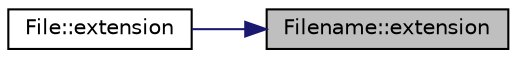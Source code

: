 digraph "Filename::extension"
{
 // LATEX_PDF_SIZE
  edge [fontname="Helvetica",fontsize="10",labelfontname="Helvetica",labelfontsize="10"];
  node [fontname="Helvetica",fontsize="10",shape=record];
  rankdir="RL";
  Node1 [label="Filename::extension",height=0.2,width=0.4,color="black", fillcolor="grey75", style="filled", fontcolor="black",tooltip=" "];
  Node1 -> Node2 [dir="back",color="midnightblue",fontsize="10",style="solid",fontname="Helvetica"];
  Node2 [label="File::extension",height=0.2,width=0.4,color="black", fillcolor="white", style="filled",URL="$class_file.html#ac76f2f11d5ae2a206735e4c9172677e2",tooltip=" "];
}
